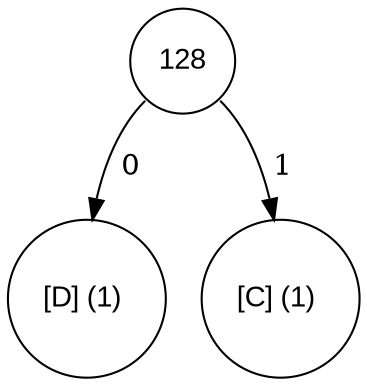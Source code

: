 digraph tree {
	node [fontname="Arial", shape="circle", width=0.5]; 

128:se -> 67 [label = " 1"]; 
67 [label = "[C] (1) "]; 
128:sw -> 68 [label = " 0"]; 
68 [label = "[D] (1) "]; 
}
